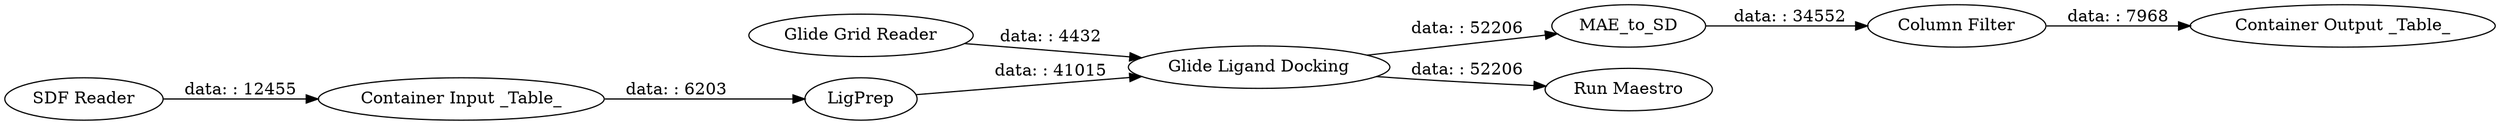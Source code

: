 digraph {
	"-3107169466978349006_17" [label="Column Filter"]
	"-3107169466978349006_9688" [label="Glide Ligand Docking"]
	"-3107169466978349006_1" [label="Container Input _Table_"]
	"-3107169466978349006_9686" [label="Glide Grid Reader"]
	"-3107169466978349006_2" [label="Container Output _Table_"]
	"-3107169466978349006_32" [label=LigPrep]
	"-3107169466978349006_9690" [label=MAE_to_SD]
	"-3107169466978349006_21" [label="SDF Reader"]
	"-3107169466978349006_9689" [label="Run Maestro"]
	"-3107169466978349006_9688" -> "-3107169466978349006_9690" [label="data: : 52206"]
	"-3107169466978349006_9686" -> "-3107169466978349006_9688" [label="data: : 4432"]
	"-3107169466978349006_1" -> "-3107169466978349006_32" [label="data: : 6203"]
	"-3107169466978349006_32" -> "-3107169466978349006_9688" [label="data: : 41015"]
	"-3107169466978349006_9688" -> "-3107169466978349006_9689" [label="data: : 52206"]
	"-3107169466978349006_21" -> "-3107169466978349006_1" [label="data: : 12455"]
	"-3107169466978349006_17" -> "-3107169466978349006_2" [label="data: : 7968"]
	"-3107169466978349006_9690" -> "-3107169466978349006_17" [label="data: : 34552"]
	rankdir=LR
}
